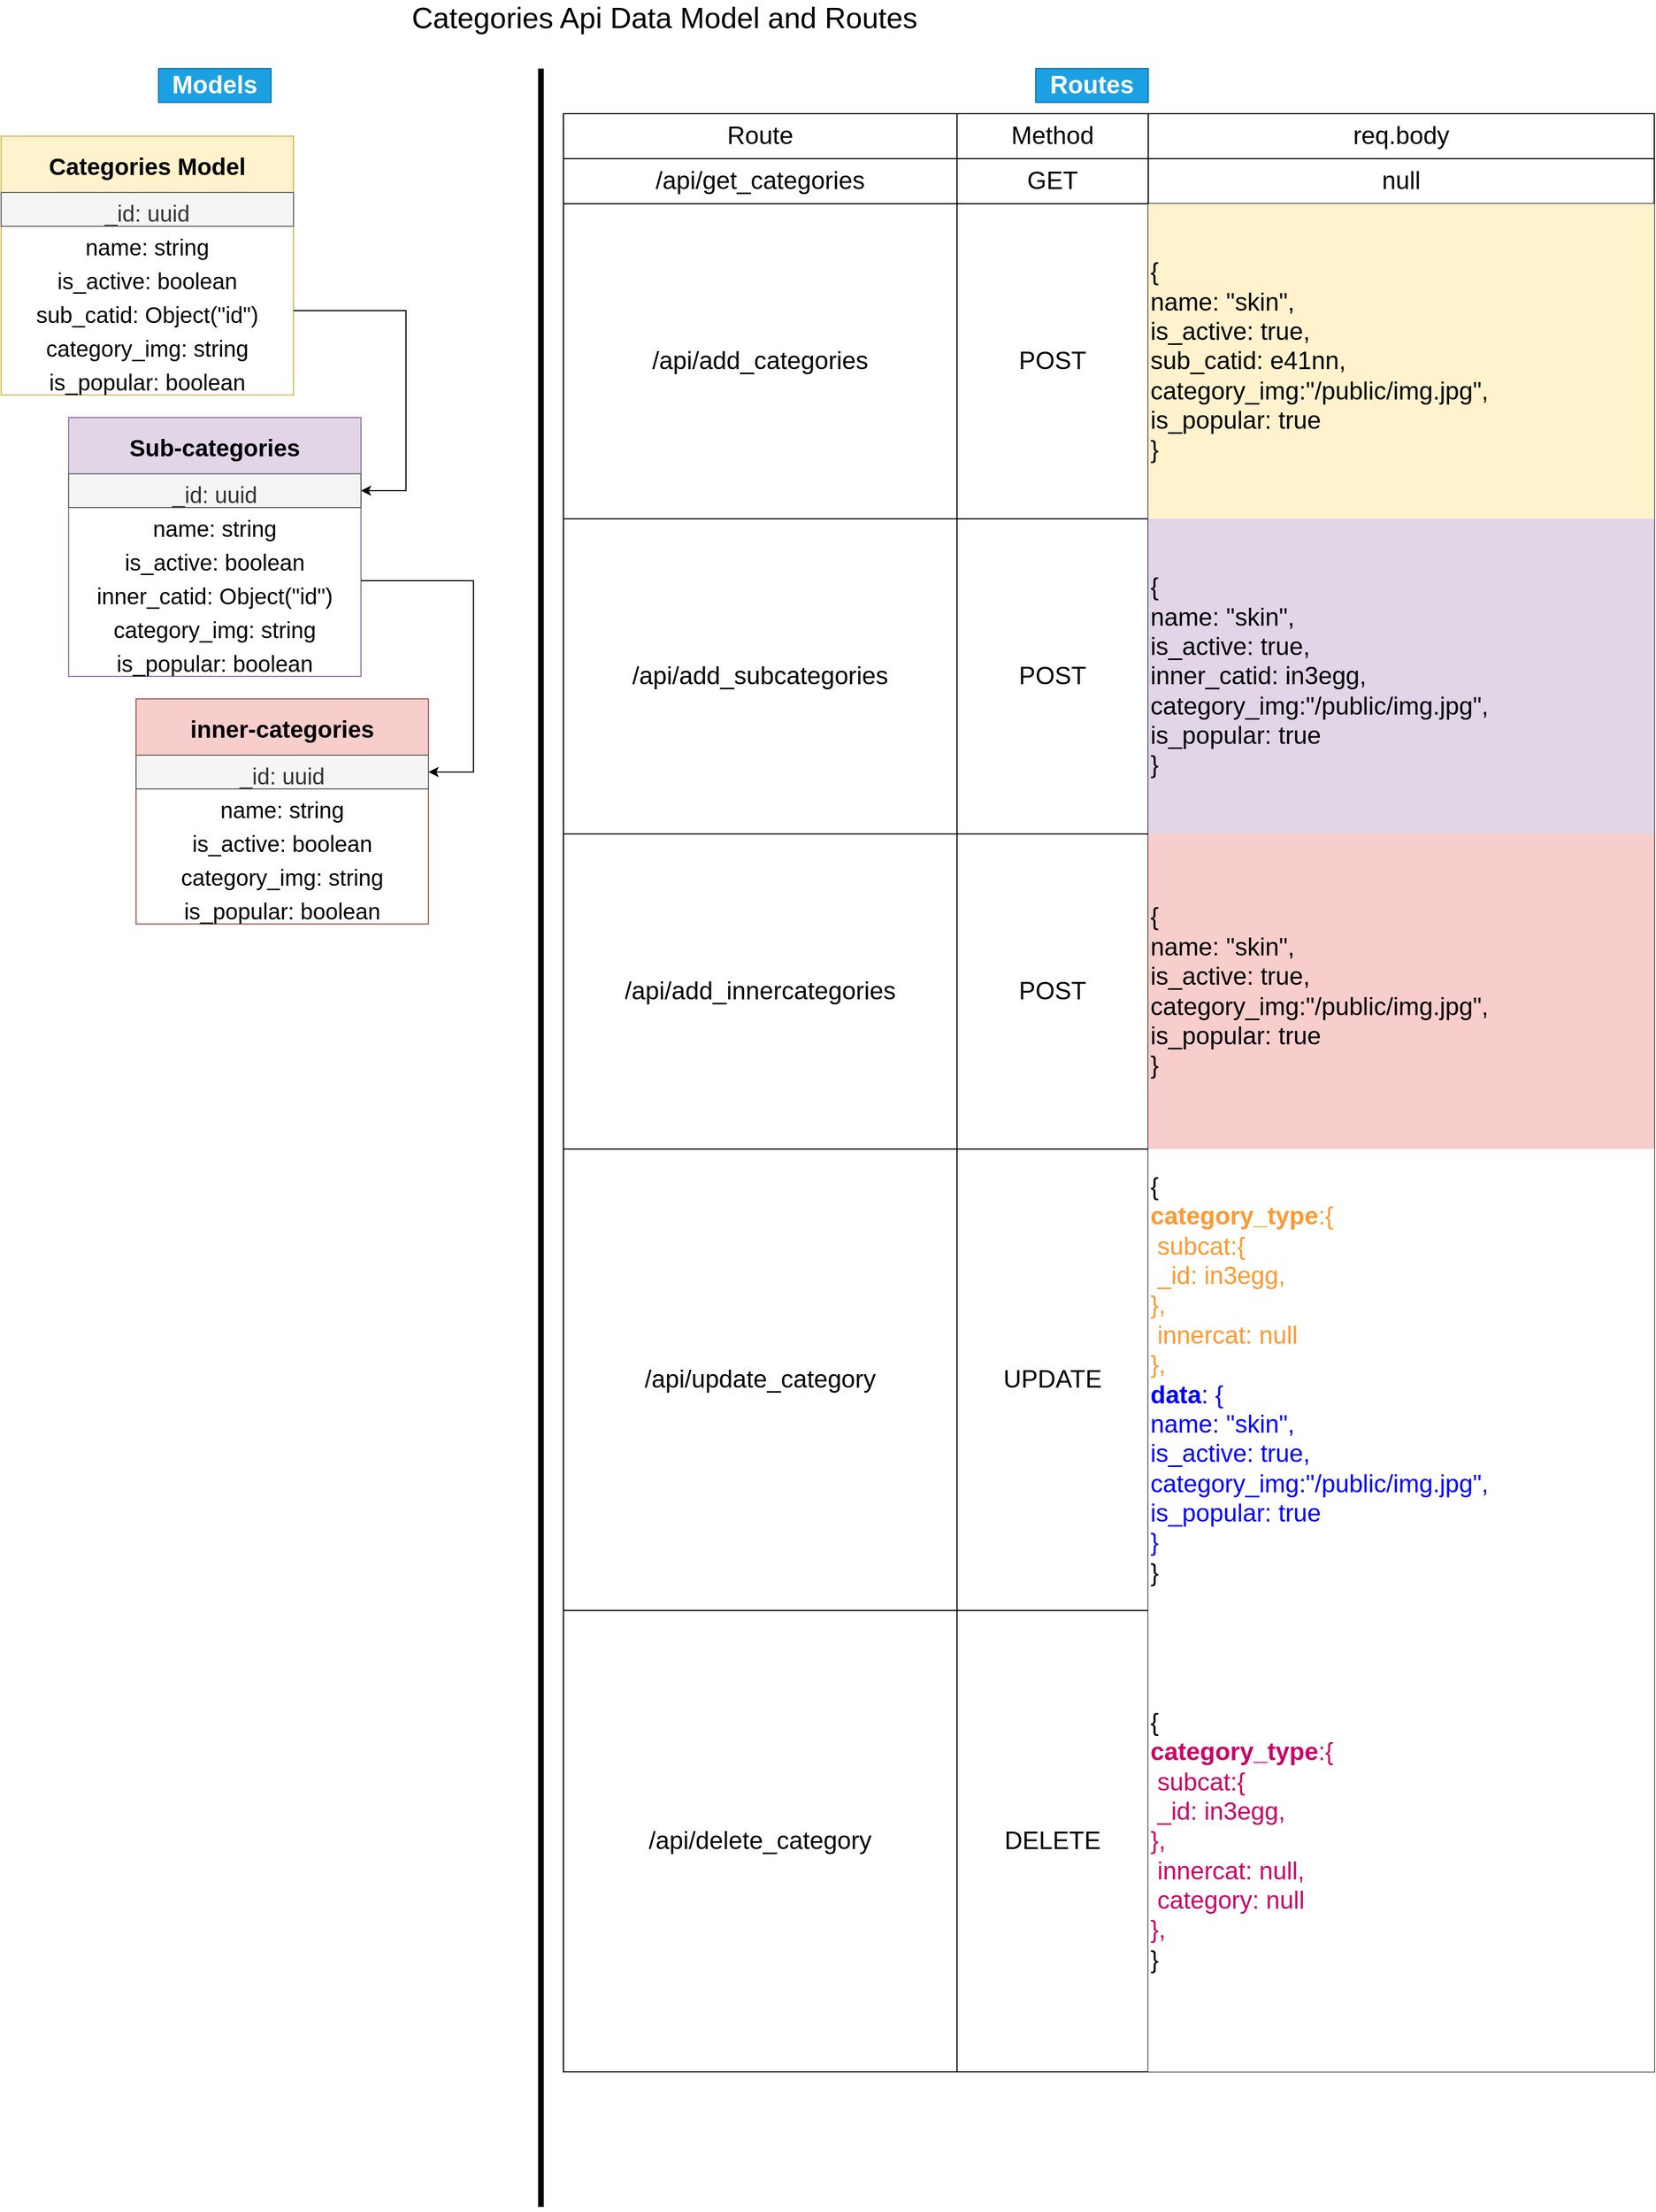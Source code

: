 <mxfile version="15.5.9" type="github" pages="2">
  <diagram id="nMirzB9oHMXokkosmaDZ" name="Page-1">
    <mxGraphModel dx="2170" dy="1163" grid="1" gridSize="10" guides="1" tooltips="1" connect="1" arrows="1" fold="1" page="1" pageScale="1" pageWidth="1169" pageHeight="827" math="0" shadow="0">
      <root>
        <mxCell id="0" />
        <mxCell id="1" parent="0" />
        <mxCell id="ycTpywoGx8G3ps9SYuBu-3" value="Categories Api Data Model and Routes" style="text;html=1;strokeColor=none;fillColor=none;align=center;verticalAlign=middle;whiteSpace=wrap;rounded=0;fontSize=26;" parent="1" vertex="1">
          <mxGeometry x="300" y="20" width="660" height="30" as="geometry" />
        </mxCell>
        <mxCell id="ycTpywoGx8G3ps9SYuBu-7" value="Categories Model" style="swimlane;fontStyle=1;childLayout=stackLayout;horizontal=1;startSize=50;horizontalStack=0;resizeParent=1;resizeParentMax=0;resizeLast=0;collapsible=1;marginBottom=0;align=center;fontSize=21;fillColor=#fff2cc;strokeColor=#d6b656;" parent="1" vertex="1">
          <mxGeometry x="40" y="140" width="260" height="230" as="geometry" />
        </mxCell>
        <mxCell id="ycTpywoGx8G3ps9SYuBu-8" value="_id: uuid" style="text;strokeColor=#666666;fillColor=#f5f5f5;spacingLeft=4;spacingRight=4;overflow=hidden;rotatable=0;points=[[0,0.5],[1,0.5]];portConstraint=eastwest;fontSize=20;align=center;fontColor=#333333;" parent="ycTpywoGx8G3ps9SYuBu-7" vertex="1">
          <mxGeometry y="50" width="260" height="30" as="geometry" />
        </mxCell>
        <mxCell id="ycTpywoGx8G3ps9SYuBu-9" value="name: string" style="text;strokeColor=none;fillColor=none;spacingLeft=4;spacingRight=4;overflow=hidden;rotatable=0;points=[[0,0.5],[1,0.5]];portConstraint=eastwest;fontSize=20;align=center;" parent="ycTpywoGx8G3ps9SYuBu-7" vertex="1">
          <mxGeometry y="80" width="260" height="30" as="geometry" />
        </mxCell>
        <mxCell id="ycTpywoGx8G3ps9SYuBu-10" value="is_active: boolean" style="text;strokeColor=none;fillColor=none;spacingLeft=4;spacingRight=4;overflow=hidden;rotatable=0;points=[[0,0.5],[1,0.5]];portConstraint=eastwest;fontSize=20;align=center;" parent="ycTpywoGx8G3ps9SYuBu-7" vertex="1">
          <mxGeometry y="110" width="260" height="30" as="geometry" />
        </mxCell>
        <mxCell id="ycTpywoGx8G3ps9SYuBu-11" value="sub_catid: Object(&quot;id&quot;)" style="text;strokeColor=none;fillColor=none;spacingLeft=4;spacingRight=4;overflow=hidden;rotatable=0;points=[[0,0.5],[1,0.5]];portConstraint=eastwest;fontSize=20;align=center;" parent="ycTpywoGx8G3ps9SYuBu-7" vertex="1">
          <mxGeometry y="140" width="260" height="30" as="geometry" />
        </mxCell>
        <mxCell id="ycTpywoGx8G3ps9SYuBu-12" value="category_img: string" style="text;strokeColor=none;fillColor=none;spacingLeft=4;spacingRight=4;overflow=hidden;rotatable=0;points=[[0,0.5],[1,0.5]];portConstraint=eastwest;fontSize=20;align=center;" parent="ycTpywoGx8G3ps9SYuBu-7" vertex="1">
          <mxGeometry y="170" width="260" height="30" as="geometry" />
        </mxCell>
        <mxCell id="ycTpywoGx8G3ps9SYuBu-13" value="is_popular: boolean" style="text;strokeColor=none;fillColor=none;spacingLeft=4;spacingRight=4;overflow=hidden;rotatable=0;points=[[0,0.5],[1,0.5]];portConstraint=eastwest;fontSize=20;align=center;" parent="ycTpywoGx8G3ps9SYuBu-7" vertex="1">
          <mxGeometry y="200" width="260" height="30" as="geometry" />
        </mxCell>
        <mxCell id="ycTpywoGx8G3ps9SYuBu-14" value="Sub-categories" style="swimlane;fontStyle=1;childLayout=stackLayout;horizontal=1;startSize=50;horizontalStack=0;resizeParent=1;resizeParentMax=0;resizeLast=0;collapsible=1;marginBottom=0;align=center;fontSize=21;fillColor=#e1d5e7;strokeColor=#9673a6;" parent="1" vertex="1">
          <mxGeometry x="100" y="390" width="260" height="230" as="geometry" />
        </mxCell>
        <mxCell id="ycTpywoGx8G3ps9SYuBu-15" value="_id: uuid" style="text;strokeColor=#666666;fillColor=#f5f5f5;spacingLeft=4;spacingRight=4;overflow=hidden;rotatable=0;points=[[0,0.5],[1,0.5]];portConstraint=eastwest;fontSize=20;align=center;fontColor=#333333;" parent="ycTpywoGx8G3ps9SYuBu-14" vertex="1">
          <mxGeometry y="50" width="260" height="30" as="geometry" />
        </mxCell>
        <mxCell id="ycTpywoGx8G3ps9SYuBu-16" value="name: string" style="text;strokeColor=none;fillColor=none;spacingLeft=4;spacingRight=4;overflow=hidden;rotatable=0;points=[[0,0.5],[1,0.5]];portConstraint=eastwest;fontSize=20;align=center;" parent="ycTpywoGx8G3ps9SYuBu-14" vertex="1">
          <mxGeometry y="80" width="260" height="30" as="geometry" />
        </mxCell>
        <mxCell id="ycTpywoGx8G3ps9SYuBu-17" value="is_active: boolean" style="text;strokeColor=none;fillColor=none;spacingLeft=4;spacingRight=4;overflow=hidden;rotatable=0;points=[[0,0.5],[1,0.5]];portConstraint=eastwest;fontSize=20;align=center;" parent="ycTpywoGx8G3ps9SYuBu-14" vertex="1">
          <mxGeometry y="110" width="260" height="30" as="geometry" />
        </mxCell>
        <mxCell id="ycTpywoGx8G3ps9SYuBu-18" value="inner_catid: Object(&quot;id&quot;)" style="text;strokeColor=none;fillColor=none;spacingLeft=4;spacingRight=4;overflow=hidden;rotatable=0;points=[[0,0.5],[1,0.5]];portConstraint=eastwest;fontSize=20;align=center;" parent="ycTpywoGx8G3ps9SYuBu-14" vertex="1">
          <mxGeometry y="140" width="260" height="30" as="geometry" />
        </mxCell>
        <mxCell id="ycTpywoGx8G3ps9SYuBu-19" value="category_img: string" style="text;strokeColor=none;fillColor=none;spacingLeft=4;spacingRight=4;overflow=hidden;rotatable=0;points=[[0,0.5],[1,0.5]];portConstraint=eastwest;fontSize=20;align=center;" parent="ycTpywoGx8G3ps9SYuBu-14" vertex="1">
          <mxGeometry y="170" width="260" height="30" as="geometry" />
        </mxCell>
        <mxCell id="ycTpywoGx8G3ps9SYuBu-20" value="is_popular: boolean" style="text;strokeColor=none;fillColor=none;spacingLeft=4;spacingRight=4;overflow=hidden;rotatable=0;points=[[0,0.5],[1,0.5]];portConstraint=eastwest;fontSize=20;align=center;" parent="ycTpywoGx8G3ps9SYuBu-14" vertex="1">
          <mxGeometry y="200" width="260" height="30" as="geometry" />
        </mxCell>
        <mxCell id="ycTpywoGx8G3ps9SYuBu-21" style="edgeStyle=orthogonalEdgeStyle;rounded=0;orthogonalLoop=1;jettySize=auto;html=1;entryX=1;entryY=0.5;entryDx=0;entryDy=0;fontSize=20;" parent="1" source="ycTpywoGx8G3ps9SYuBu-11" target="ycTpywoGx8G3ps9SYuBu-15" edge="1">
          <mxGeometry relative="1" as="geometry">
            <Array as="points">
              <mxPoint x="400" y="295" />
              <mxPoint x="400" y="455" />
            </Array>
          </mxGeometry>
        </mxCell>
        <mxCell id="ycTpywoGx8G3ps9SYuBu-22" value="inner-categories" style="swimlane;fontStyle=1;childLayout=stackLayout;horizontal=1;startSize=50;horizontalStack=0;resizeParent=1;resizeParentMax=0;resizeLast=0;collapsible=1;marginBottom=0;align=center;fontSize=21;fillColor=#f8cecc;strokeColor=#b85450;" parent="1" vertex="1">
          <mxGeometry x="160" y="640" width="260" height="200" as="geometry" />
        </mxCell>
        <mxCell id="ycTpywoGx8G3ps9SYuBu-23" value="_id: uuid" style="text;strokeColor=#666666;fillColor=#f5f5f5;spacingLeft=4;spacingRight=4;overflow=hidden;rotatable=0;points=[[0,0.5],[1,0.5]];portConstraint=eastwest;fontSize=20;align=center;fontColor=#333333;" parent="ycTpywoGx8G3ps9SYuBu-22" vertex="1">
          <mxGeometry y="50" width="260" height="30" as="geometry" />
        </mxCell>
        <mxCell id="ycTpywoGx8G3ps9SYuBu-24" value="name: string" style="text;strokeColor=none;fillColor=none;spacingLeft=4;spacingRight=4;overflow=hidden;rotatable=0;points=[[0,0.5],[1,0.5]];portConstraint=eastwest;fontSize=20;align=center;" parent="ycTpywoGx8G3ps9SYuBu-22" vertex="1">
          <mxGeometry y="80" width="260" height="30" as="geometry" />
        </mxCell>
        <mxCell id="ycTpywoGx8G3ps9SYuBu-25" value="is_active: boolean" style="text;strokeColor=none;fillColor=none;spacingLeft=4;spacingRight=4;overflow=hidden;rotatable=0;points=[[0,0.5],[1,0.5]];portConstraint=eastwest;fontSize=20;align=center;" parent="ycTpywoGx8G3ps9SYuBu-22" vertex="1">
          <mxGeometry y="110" width="260" height="30" as="geometry" />
        </mxCell>
        <mxCell id="ycTpywoGx8G3ps9SYuBu-27" value="category_img: string" style="text;strokeColor=none;fillColor=none;spacingLeft=4;spacingRight=4;overflow=hidden;rotatable=0;points=[[0,0.5],[1,0.5]];portConstraint=eastwest;fontSize=20;align=center;" parent="ycTpywoGx8G3ps9SYuBu-22" vertex="1">
          <mxGeometry y="140" width="260" height="30" as="geometry" />
        </mxCell>
        <mxCell id="ycTpywoGx8G3ps9SYuBu-28" value="is_popular: boolean" style="text;strokeColor=none;fillColor=none;spacingLeft=4;spacingRight=4;overflow=hidden;rotatable=0;points=[[0,0.5],[1,0.5]];portConstraint=eastwest;fontSize=20;align=center;" parent="ycTpywoGx8G3ps9SYuBu-22" vertex="1">
          <mxGeometry y="170" width="260" height="30" as="geometry" />
        </mxCell>
        <mxCell id="ycTpywoGx8G3ps9SYuBu-29" style="edgeStyle=orthogonalEdgeStyle;rounded=0;orthogonalLoop=1;jettySize=auto;html=1;entryX=1;entryY=0.5;entryDx=0;entryDy=0;fontSize=20;" parent="1" source="ycTpywoGx8G3ps9SYuBu-18" target="ycTpywoGx8G3ps9SYuBu-23" edge="1">
          <mxGeometry relative="1" as="geometry">
            <Array as="points">
              <mxPoint x="460" y="535" />
              <mxPoint x="460" y="705" />
            </Array>
          </mxGeometry>
        </mxCell>
        <mxCell id="ycTpywoGx8G3ps9SYuBu-30" value="" style="endArrow=none;html=1;rounded=0;fontSize=20;strokeWidth=5;" parent="1" edge="1">
          <mxGeometry width="50" height="50" relative="1" as="geometry">
            <mxPoint x="520" y="1980" as="sourcePoint" />
            <mxPoint x="520" y="80" as="targetPoint" />
          </mxGeometry>
        </mxCell>
        <mxCell id="ycTpywoGx8G3ps9SYuBu-31" value="&lt;font style=&quot;font-size: 22px&quot;&gt;&lt;b&gt;Models&lt;/b&gt;&lt;/font&gt;" style="text;html=1;strokeColor=#006EAF;fillColor=#1ba1e2;align=center;verticalAlign=middle;whiteSpace=wrap;rounded=0;fontSize=20;fontColor=#ffffff;" parent="1" vertex="1">
          <mxGeometry x="180" y="80" width="100" height="30" as="geometry" />
        </mxCell>
        <mxCell id="ycTpywoGx8G3ps9SYuBu-32" value="&lt;font style=&quot;font-size: 22px&quot;&gt;&lt;b&gt;Routes&lt;/b&gt;&lt;/font&gt;" style="text;html=1;strokeColor=#006EAF;fillColor=#1ba1e2;align=center;verticalAlign=middle;whiteSpace=wrap;rounded=0;fontSize=20;fontColor=#ffffff;" parent="1" vertex="1">
          <mxGeometry x="960" y="80" width="100" height="30" as="geometry" />
        </mxCell>
        <mxCell id="ycTpywoGx8G3ps9SYuBu-39" value="" style="shape=table;startSize=0;container=1;collapsible=0;childLayout=tableLayout;fontSize=22;align=center;" parent="1" vertex="1">
          <mxGeometry x="540" y="120" width="970" height="1740" as="geometry" />
        </mxCell>
        <mxCell id="ycTpywoGx8G3ps9SYuBu-40" value="" style="shape=partialRectangle;collapsible=0;dropTarget=0;pointerEvents=0;fillColor=none;top=0;left=0;bottom=0;right=0;points=[[0,0.5],[1,0.5]];portConstraint=eastwest;fontSize=22;align=center;" parent="ycTpywoGx8G3ps9SYuBu-39" vertex="1">
          <mxGeometry width="970" height="40" as="geometry" />
        </mxCell>
        <mxCell id="ycTpywoGx8G3ps9SYuBu-41" value="Route" style="shape=partialRectangle;html=1;whiteSpace=wrap;connectable=0;overflow=hidden;fillColor=none;top=0;left=0;bottom=0;right=0;pointerEvents=1;fontSize=22;align=center;" parent="ycTpywoGx8G3ps9SYuBu-40" vertex="1">
          <mxGeometry width="350" height="40" as="geometry">
            <mxRectangle width="350" height="40" as="alternateBounds" />
          </mxGeometry>
        </mxCell>
        <mxCell id="ycTpywoGx8G3ps9SYuBu-42" value="Method" style="shape=partialRectangle;html=1;whiteSpace=wrap;connectable=0;overflow=hidden;fillColor=none;top=0;left=0;bottom=0;right=0;pointerEvents=1;fontSize=22;align=center;" parent="ycTpywoGx8G3ps9SYuBu-40" vertex="1">
          <mxGeometry x="350" width="170" height="40" as="geometry">
            <mxRectangle width="170" height="40" as="alternateBounds" />
          </mxGeometry>
        </mxCell>
        <mxCell id="ycTpywoGx8G3ps9SYuBu-43" value="req.body" style="shape=partialRectangle;html=1;whiteSpace=wrap;connectable=0;overflow=hidden;fillColor=none;top=0;left=0;bottom=0;right=0;pointerEvents=1;fontSize=22;align=center;" parent="ycTpywoGx8G3ps9SYuBu-40" vertex="1">
          <mxGeometry x="520" width="450" height="40" as="geometry">
            <mxRectangle width="450" height="40" as="alternateBounds" />
          </mxGeometry>
        </mxCell>
        <mxCell id="ycTpywoGx8G3ps9SYuBu-44" value="" style="shape=partialRectangle;collapsible=0;dropTarget=0;pointerEvents=0;fillColor=none;top=0;left=0;bottom=0;right=0;points=[[0,0.5],[1,0.5]];portConstraint=eastwest;fontSize=22;align=center;" parent="ycTpywoGx8G3ps9SYuBu-39" vertex="1">
          <mxGeometry y="40" width="970" height="40" as="geometry" />
        </mxCell>
        <mxCell id="ycTpywoGx8G3ps9SYuBu-45" value="/api/get_categories" style="shape=partialRectangle;html=1;whiteSpace=wrap;connectable=0;overflow=hidden;fillColor=none;top=0;left=0;bottom=0;right=0;pointerEvents=1;fontSize=22;align=center;" parent="ycTpywoGx8G3ps9SYuBu-44" vertex="1">
          <mxGeometry width="350" height="40" as="geometry">
            <mxRectangle width="350" height="40" as="alternateBounds" />
          </mxGeometry>
        </mxCell>
        <mxCell id="ycTpywoGx8G3ps9SYuBu-46" value="GET" style="shape=partialRectangle;html=1;whiteSpace=wrap;connectable=0;overflow=hidden;fillColor=none;top=0;left=0;bottom=0;right=0;pointerEvents=1;fontSize=22;align=center;" parent="ycTpywoGx8G3ps9SYuBu-44" vertex="1">
          <mxGeometry x="350" width="170" height="40" as="geometry">
            <mxRectangle width="170" height="40" as="alternateBounds" />
          </mxGeometry>
        </mxCell>
        <mxCell id="ycTpywoGx8G3ps9SYuBu-47" value="null" style="shape=partialRectangle;html=1;whiteSpace=wrap;connectable=0;overflow=hidden;fillColor=none;top=0;left=0;bottom=0;right=0;pointerEvents=1;fontSize=22;align=center;" parent="ycTpywoGx8G3ps9SYuBu-44" vertex="1">
          <mxGeometry x="520" width="450" height="40" as="geometry">
            <mxRectangle width="450" height="40" as="alternateBounds" />
          </mxGeometry>
        </mxCell>
        <mxCell id="ycTpywoGx8G3ps9SYuBu-48" value="" style="shape=partialRectangle;collapsible=0;dropTarget=0;pointerEvents=0;fillColor=none;top=0;left=0;bottom=0;right=0;points=[[0,0.5],[1,0.5]];portConstraint=eastwest;fontSize=22;align=center;" parent="ycTpywoGx8G3ps9SYuBu-39" vertex="1">
          <mxGeometry y="80" width="970" height="280" as="geometry" />
        </mxCell>
        <mxCell id="ycTpywoGx8G3ps9SYuBu-49" value="/api/add_categories" style="shape=partialRectangle;html=1;whiteSpace=wrap;connectable=0;overflow=hidden;fillColor=none;top=0;left=0;bottom=0;right=0;pointerEvents=1;fontSize=22;align=center;" parent="ycTpywoGx8G3ps9SYuBu-48" vertex="1">
          <mxGeometry width="350" height="280" as="geometry">
            <mxRectangle width="350" height="280" as="alternateBounds" />
          </mxGeometry>
        </mxCell>
        <mxCell id="ycTpywoGx8G3ps9SYuBu-50" value="POST" style="shape=partialRectangle;html=1;whiteSpace=wrap;connectable=0;overflow=hidden;fillColor=none;top=0;left=0;bottom=0;right=0;pointerEvents=1;fontSize=22;align=center;" parent="ycTpywoGx8G3ps9SYuBu-48" vertex="1">
          <mxGeometry x="350" width="170" height="280" as="geometry">
            <mxRectangle width="170" height="280" as="alternateBounds" />
          </mxGeometry>
        </mxCell>
        <mxCell id="ycTpywoGx8G3ps9SYuBu-51" value="{&lt;br&gt;name: &quot;skin&quot;,&lt;br&gt;is_active: true,&lt;br&gt;sub_catid: e41nn,&lt;br&gt;category_img:&quot;/public/img.jpg&quot;,&lt;br&gt;is_popular: true&lt;br&gt;}" style="shape=partialRectangle;html=1;whiteSpace=wrap;connectable=0;overflow=hidden;fillColor=#fff2cc;top=0;left=0;bottom=0;right=0;pointerEvents=1;fontSize=22;align=left;strokeColor=#d6b656;" parent="ycTpywoGx8G3ps9SYuBu-48" vertex="1">
          <mxGeometry x="520" width="450" height="280" as="geometry">
            <mxRectangle width="450" height="280" as="alternateBounds" />
          </mxGeometry>
        </mxCell>
        <mxCell id="ycTpywoGx8G3ps9SYuBu-52" value="" style="shape=partialRectangle;collapsible=0;dropTarget=0;pointerEvents=0;fillColor=none;top=0;left=0;bottom=0;right=0;points=[[0,0.5],[1,0.5]];portConstraint=eastwest;fontSize=22;align=center;" parent="ycTpywoGx8G3ps9SYuBu-39" vertex="1">
          <mxGeometry y="360" width="970" height="280" as="geometry" />
        </mxCell>
        <mxCell id="ycTpywoGx8G3ps9SYuBu-53" value="/api/add_subcategories" style="shape=partialRectangle;html=1;whiteSpace=wrap;connectable=0;overflow=hidden;fillColor=none;top=0;left=0;bottom=0;right=0;pointerEvents=1;fontSize=22;align=center;" parent="ycTpywoGx8G3ps9SYuBu-52" vertex="1">
          <mxGeometry width="350" height="280" as="geometry">
            <mxRectangle width="350" height="280" as="alternateBounds" />
          </mxGeometry>
        </mxCell>
        <mxCell id="ycTpywoGx8G3ps9SYuBu-54" value="POST" style="shape=partialRectangle;html=1;whiteSpace=wrap;connectable=0;overflow=hidden;fillColor=none;top=0;left=0;bottom=0;right=0;pointerEvents=1;fontSize=22;align=center;" parent="ycTpywoGx8G3ps9SYuBu-52" vertex="1">
          <mxGeometry x="350" width="170" height="280" as="geometry">
            <mxRectangle width="170" height="280" as="alternateBounds" />
          </mxGeometry>
        </mxCell>
        <mxCell id="ycTpywoGx8G3ps9SYuBu-55" value="{&lt;br&gt;name: &quot;skin&quot;,&lt;br&gt;is_active: true,&lt;br&gt;inner_catid: in3egg,&lt;br&gt;category_img:&quot;/public/img.jpg&quot;,&lt;br&gt;is_popular: true&lt;br&gt;}" style="shape=partialRectangle;html=1;whiteSpace=wrap;connectable=0;overflow=hidden;fillColor=#e1d5e7;top=0;left=0;bottom=0;right=0;pointerEvents=1;fontSize=22;align=left;strokeColor=#9673a6;" parent="ycTpywoGx8G3ps9SYuBu-52" vertex="1">
          <mxGeometry x="520" width="450" height="280" as="geometry">
            <mxRectangle width="450" height="280" as="alternateBounds" />
          </mxGeometry>
        </mxCell>
        <mxCell id="ycTpywoGx8G3ps9SYuBu-56" value="" style="shape=partialRectangle;collapsible=0;dropTarget=0;pointerEvents=0;fillColor=none;top=0;left=0;bottom=0;right=0;points=[[0,0.5],[1,0.5]];portConstraint=eastwest;fontSize=22;align=center;" parent="ycTpywoGx8G3ps9SYuBu-39" vertex="1">
          <mxGeometry y="640" width="970" height="280" as="geometry" />
        </mxCell>
        <mxCell id="ycTpywoGx8G3ps9SYuBu-57" value="/api/add_innercategories" style="shape=partialRectangle;html=1;whiteSpace=wrap;connectable=0;overflow=hidden;fillColor=none;top=0;left=0;bottom=0;right=0;pointerEvents=1;fontSize=22;align=center;" parent="ycTpywoGx8G3ps9SYuBu-56" vertex="1">
          <mxGeometry width="350" height="280" as="geometry">
            <mxRectangle width="350" height="280" as="alternateBounds" />
          </mxGeometry>
        </mxCell>
        <mxCell id="ycTpywoGx8G3ps9SYuBu-58" value="POST" style="shape=partialRectangle;html=1;whiteSpace=wrap;connectable=0;overflow=hidden;fillColor=none;top=0;left=0;bottom=0;right=0;pointerEvents=1;fontSize=22;align=center;" parent="ycTpywoGx8G3ps9SYuBu-56" vertex="1">
          <mxGeometry x="350" width="170" height="280" as="geometry">
            <mxRectangle width="170" height="280" as="alternateBounds" />
          </mxGeometry>
        </mxCell>
        <mxCell id="ycTpywoGx8G3ps9SYuBu-59" value="{&lt;br&gt;name: &quot;skin&quot;,&lt;br&gt;is_active: true,&lt;br&gt;category_img:&quot;/public/img.jpg&quot;,&lt;br&gt;is_popular: true&lt;br&gt;}" style="shape=partialRectangle;html=1;whiteSpace=wrap;connectable=0;overflow=hidden;fillColor=#f8cecc;top=0;left=0;bottom=0;right=0;pointerEvents=1;fontSize=22;align=left;strokeColor=#b85450;" parent="ycTpywoGx8G3ps9SYuBu-56" vertex="1">
          <mxGeometry x="520" width="450" height="280" as="geometry">
            <mxRectangle width="450" height="280" as="alternateBounds" />
          </mxGeometry>
        </mxCell>
        <mxCell id="ycTpywoGx8G3ps9SYuBu-81" value="" style="shape=partialRectangle;collapsible=0;dropTarget=0;pointerEvents=0;fillColor=none;top=0;left=0;bottom=0;right=0;points=[[0,0.5],[1,0.5]];portConstraint=eastwest;fontSize=22;align=center;" parent="ycTpywoGx8G3ps9SYuBu-39" vertex="1">
          <mxGeometry y="920" width="970" height="410" as="geometry" />
        </mxCell>
        <mxCell id="ycTpywoGx8G3ps9SYuBu-82" value="/api/update_category" style="shape=partialRectangle;html=1;whiteSpace=wrap;connectable=0;overflow=hidden;fillColor=none;top=0;left=0;bottom=0;right=0;pointerEvents=1;fontSize=22;align=center;" parent="ycTpywoGx8G3ps9SYuBu-81" vertex="1">
          <mxGeometry width="350" height="410" as="geometry">
            <mxRectangle width="350" height="410" as="alternateBounds" />
          </mxGeometry>
        </mxCell>
        <mxCell id="ycTpywoGx8G3ps9SYuBu-83" value="UPDATE" style="shape=partialRectangle;html=1;whiteSpace=wrap;connectable=0;overflow=hidden;fillColor=none;top=0;left=0;bottom=0;right=0;pointerEvents=1;fontSize=22;align=center;" parent="ycTpywoGx8G3ps9SYuBu-81" vertex="1">
          <mxGeometry x="350" width="170" height="410" as="geometry">
            <mxRectangle width="170" height="410" as="alternateBounds" />
          </mxGeometry>
        </mxCell>
        <mxCell id="ycTpywoGx8G3ps9SYuBu-84" value="{&lt;br&gt;&lt;font color=&quot;#ff9933&quot;&gt;&lt;b&gt;category_type&lt;/b&gt;:{&lt;br&gt;&lt;span style=&quot;white-space: pre&quot;&gt; &lt;/span&gt;subcat:{&lt;br&gt;&lt;span style=&quot;white-space: pre&quot;&gt; &lt;/span&gt;_id: in3egg,&lt;br&gt;},&lt;br&gt;&lt;span style=&quot;white-space: pre&quot;&gt; &lt;/span&gt;innercat: null&lt;br&gt;},&lt;/font&gt;&lt;br&gt;&lt;font color=&quot;#0000ff&quot;&gt;&lt;b&gt;data&lt;/b&gt;: {&lt;br&gt;name: &quot;skin&quot;,&lt;br&gt;is_active: true,&lt;br&gt;category_img:&quot;/public/img.jpg&quot;,&lt;br&gt;is_popular: true&lt;br&gt;}&lt;/font&gt;&lt;br&gt;}" style="shape=partialRectangle;html=1;whiteSpace=wrap;connectable=0;overflow=hidden;top=0;left=0;bottom=0;right=0;pointerEvents=1;fontSize=22;align=left;" parent="ycTpywoGx8G3ps9SYuBu-81" vertex="1">
          <mxGeometry x="520" width="450" height="410" as="geometry">
            <mxRectangle width="450" height="410" as="alternateBounds" />
          </mxGeometry>
        </mxCell>
        <mxCell id="ycTpywoGx8G3ps9SYuBu-89" value="" style="shape=partialRectangle;collapsible=0;dropTarget=0;pointerEvents=0;fillColor=none;top=0;left=0;bottom=0;right=0;points=[[0,0.5],[1,0.5]];portConstraint=eastwest;fontSize=22;align=center;" parent="ycTpywoGx8G3ps9SYuBu-39" vertex="1">
          <mxGeometry y="1330" width="970" height="410" as="geometry" />
        </mxCell>
        <mxCell id="ycTpywoGx8G3ps9SYuBu-90" value="/api/delete_category" style="shape=partialRectangle;html=1;whiteSpace=wrap;connectable=0;overflow=hidden;fillColor=none;top=0;left=0;bottom=0;right=0;pointerEvents=1;fontSize=22;align=center;" parent="ycTpywoGx8G3ps9SYuBu-89" vertex="1">
          <mxGeometry width="350" height="410" as="geometry">
            <mxRectangle width="350" height="410" as="alternateBounds" />
          </mxGeometry>
        </mxCell>
        <mxCell id="ycTpywoGx8G3ps9SYuBu-91" value="DELETE" style="shape=partialRectangle;html=1;whiteSpace=wrap;connectable=0;overflow=hidden;fillColor=none;top=0;left=0;bottom=0;right=0;pointerEvents=1;fontSize=22;align=center;" parent="ycTpywoGx8G3ps9SYuBu-89" vertex="1">
          <mxGeometry x="350" width="170" height="410" as="geometry">
            <mxRectangle width="170" height="410" as="alternateBounds" />
          </mxGeometry>
        </mxCell>
        <mxCell id="ycTpywoGx8G3ps9SYuBu-92" value="{&lt;br&gt;&lt;font color=&quot;#cc0066&quot;&gt;&lt;b&gt;category_type&lt;/b&gt;:{&lt;br&gt;&lt;span style=&quot;white-space: pre&quot;&gt; &lt;/span&gt;subcat:{&lt;br&gt;&lt;span style=&quot;white-space: pre&quot;&gt; &lt;/span&gt;_id: in3egg,&lt;br&gt;},&lt;br&gt;&lt;span style=&quot;white-space: pre&quot;&gt; &lt;/span&gt;innercat: null,&lt;br&gt;&lt;span style=&quot;white-space: pre&quot;&gt; &lt;/span&gt;category: null&lt;br&gt;},&lt;/font&gt;&lt;br&gt;}" style="shape=partialRectangle;html=1;whiteSpace=wrap;connectable=0;overflow=hidden;top=0;left=0;bottom=0;right=0;pointerEvents=1;fontSize=22;align=left;" parent="ycTpywoGx8G3ps9SYuBu-89" vertex="1">
          <mxGeometry x="520" width="450" height="410" as="geometry">
            <mxRectangle width="450" height="410" as="alternateBounds" />
          </mxGeometry>
        </mxCell>
      </root>
    </mxGraphModel>
  </diagram>
  <diagram id="FdXzAaVHqG2QCa3aPfOD" name="Page-2">
    <mxGraphModel dx="1240" dy="1764" grid="1" gridSize="10" guides="1" tooltips="1" connect="1" arrows="1" fold="1" page="1" pageScale="1" pageWidth="850" pageHeight="1100" math="0" shadow="0">
      <root>
        <mxCell id="WOGHXfbG-q2YQeIQN2R2-0" />
        <mxCell id="WOGHXfbG-q2YQeIQN2R2-1" parent="WOGHXfbG-q2YQeIQN2R2-0" />
        <mxCell id="Uxi8CyVx2jCXeK7EGAtT-4" value="Model" style="text;html=1;align=center;verticalAlign=middle;resizable=0;points=[];autosize=1;strokeColor=none;fillColor=none;" vertex="1" parent="WOGHXfbG-q2YQeIQN2R2-1">
          <mxGeometry x="110" y="20" width="50" height="20" as="geometry" />
        </mxCell>
        <mxCell id="Uxi8CyVx2jCXeK7EGAtT-8" value="product" style="swimlane;fontStyle=0;childLayout=stackLayout;horizontal=1;startSize=26;fillColor=none;horizontalStack=0;resizeParent=1;resizeParentMax=0;resizeLast=0;collapsible=1;marginBottom=0;" vertex="1" parent="WOGHXfbG-q2YQeIQN2R2-1">
          <mxGeometry x="50" y="60" width="140" height="230" as="geometry" />
        </mxCell>
        <mxCell id="Uxi8CyVx2jCXeK7EGAtT-9" value="id: uuid" style="text;strokeColor=none;fillColor=none;align=left;verticalAlign=top;spacingLeft=4;spacingRight=4;overflow=hidden;rotatable=0;points=[[0,0.5],[1,0.5]];portConstraint=eastwest;" vertex="1" parent="Uxi8CyVx2jCXeK7EGAtT-8">
          <mxGeometry y="26" width="140" height="26" as="geometry" />
        </mxCell>
        <mxCell id="Uxi8CyVx2jCXeK7EGAtT-10" value="title: string" style="text;strokeColor=none;fillColor=none;align=left;verticalAlign=top;spacingLeft=4;spacingRight=4;overflow=hidden;rotatable=0;points=[[0,0.5],[1,0.5]];portConstraint=eastwest;" vertex="1" parent="Uxi8CyVx2jCXeK7EGAtT-8">
          <mxGeometry y="52" width="140" height="26" as="geometry" />
        </mxCell>
        <mxCell id="Uxi8CyVx2jCXeK7EGAtT-11" value="Desc:  {&#xa;    shortDesc: string&#xa;    longDesc:string&#xa;}&#xa;Price: integer&#xa;image: string&#xa;discount: int&#xa;catId: ref catid&#xa;subCatId: ref subCatId&#xa;innerCatId: ref sub catId&#xa;" style="text;strokeColor=none;fillColor=none;align=left;verticalAlign=top;spacingLeft=4;spacingRight=4;overflow=hidden;rotatable=0;points=[[0,0.5],[1,0.5]];portConstraint=eastwest;" vertex="1" parent="Uxi8CyVx2jCXeK7EGAtT-8">
          <mxGeometry y="78" width="140" height="152" as="geometry" />
        </mxCell>
        <mxCell id="rp7BJHR0nhOkzU_uBhzH-0" value="" style="endArrow=classic;html=1;rounded=0;exitX=1;exitY=0.5;exitDx=0;exitDy=0;" edge="1" parent="WOGHXfbG-q2YQeIQN2R2-1" source="Uxi8CyVx2jCXeK7EGAtT-10">
          <mxGeometry width="50" height="50" relative="1" as="geometry">
            <mxPoint x="450" y="280" as="sourcePoint" />
            <mxPoint x="280" y="125.0" as="targetPoint" />
          </mxGeometry>
        </mxCell>
        <mxCell id="rp7BJHR0nhOkzU_uBhzH-3" value="Route" style="text;html=1;align=center;verticalAlign=middle;resizable=0;points=[];autosize=1;strokeColor=none;fillColor=none;" vertex="1" parent="WOGHXfbG-q2YQeIQN2R2-1">
          <mxGeometry x="295" y="-140" width="50" height="20" as="geometry" />
        </mxCell>
        <mxCell id="rp7BJHR0nhOkzU_uBhzH-5" value="" style="shape=table;startSize=0;container=1;collapsible=0;childLayout=tableLayout;" vertex="1" parent="WOGHXfbG-q2YQeIQN2R2-1">
          <mxGeometry x="280" y="-20" width="570" height="290" as="geometry" />
        </mxCell>
        <mxCell id="rp7BJHR0nhOkzU_uBhzH-6" value="" style="shape=partialRectangle;collapsible=0;dropTarget=0;pointerEvents=0;fillColor=none;top=0;left=0;bottom=0;right=0;points=[[0,0.5],[1,0.5]];portConstraint=eastwest;" vertex="1" parent="rp7BJHR0nhOkzU_uBhzH-5">
          <mxGeometry width="570" height="96" as="geometry" />
        </mxCell>
        <mxCell id="rp7BJHR0nhOkzU_uBhzH-7" value="All Products" style="shape=partialRectangle;html=1;whiteSpace=wrap;connectable=0;overflow=hidden;fillColor=none;top=0;left=0;bottom=0;right=0;pointerEvents=1;" vertex="1" parent="rp7BJHR0nhOkzU_uBhzH-6">
          <mxGeometry width="140" height="96" as="geometry">
            <mxRectangle width="140" height="96" as="alternateBounds" />
          </mxGeometry>
        </mxCell>
        <mxCell id="rp7BJHR0nhOkzU_uBhzH-8" value="/api/products/all_product" style="shape=partialRectangle;html=1;whiteSpace=wrap;connectable=0;overflow=hidden;fillColor=none;top=0;left=0;bottom=0;right=0;pointerEvents=1;" vertex="1" parent="rp7BJHR0nhOkzU_uBhzH-6">
          <mxGeometry x="140" width="240" height="96" as="geometry">
            <mxRectangle width="240" height="96" as="alternateBounds" />
          </mxGeometry>
        </mxCell>
        <mxCell id="rp7BJHR0nhOkzU_uBhzH-9" value="" style="shape=partialRectangle;html=1;whiteSpace=wrap;connectable=0;overflow=hidden;fillColor=none;top=0;left=0;bottom=0;right=0;pointerEvents=1;" vertex="1" parent="rp7BJHR0nhOkzU_uBhzH-6">
          <mxGeometry x="380" width="190" height="96" as="geometry">
            <mxRectangle width="190" height="96" as="alternateBounds" />
          </mxGeometry>
        </mxCell>
        <mxCell id="rp7BJHR0nhOkzU_uBhzH-10" value="" style="shape=partialRectangle;collapsible=0;dropTarget=0;pointerEvents=0;fillColor=none;top=0;left=0;bottom=0;right=0;points=[[0,0.5],[1,0.5]];portConstraint=eastwest;" vertex="1" parent="rp7BJHR0nhOkzU_uBhzH-5">
          <mxGeometry y="96" width="570" height="98" as="geometry" />
        </mxCell>
        <mxCell id="rp7BJHR0nhOkzU_uBhzH-11" value="single product&lt;br&gt;(GET)" style="shape=partialRectangle;html=1;whiteSpace=wrap;connectable=0;overflow=hidden;fillColor=none;top=0;left=0;bottom=0;right=0;pointerEvents=1;" vertex="1" parent="rp7BJHR0nhOkzU_uBhzH-10">
          <mxGeometry width="140" height="98" as="geometry">
            <mxRectangle width="140" height="98" as="alternateBounds" />
          </mxGeometry>
        </mxCell>
        <mxCell id="rp7BJHR0nhOkzU_uBhzH-12" value="/api/product/:id" style="shape=partialRectangle;html=1;whiteSpace=wrap;connectable=0;overflow=hidden;fillColor=none;top=0;left=0;bottom=0;right=0;pointerEvents=1;" vertex="1" parent="rp7BJHR0nhOkzU_uBhzH-10">
          <mxGeometry x="140" width="240" height="98" as="geometry">
            <mxRectangle width="240" height="98" as="alternateBounds" />
          </mxGeometry>
        </mxCell>
        <mxCell id="rp7BJHR0nhOkzU_uBhzH-13" value="" style="shape=partialRectangle;html=1;whiteSpace=wrap;connectable=0;overflow=hidden;fillColor=none;top=0;left=0;bottom=0;right=0;pointerEvents=1;" vertex="1" parent="rp7BJHR0nhOkzU_uBhzH-10">
          <mxGeometry x="380" width="190" height="98" as="geometry">
            <mxRectangle width="190" height="98" as="alternateBounds" />
          </mxGeometry>
        </mxCell>
        <mxCell id="rp7BJHR0nhOkzU_uBhzH-14" value="" style="shape=partialRectangle;collapsible=0;dropTarget=0;pointerEvents=0;fillColor=none;top=0;left=0;bottom=0;right=0;points=[[0,0.5],[1,0.5]];portConstraint=eastwest;" vertex="1" parent="rp7BJHR0nhOkzU_uBhzH-5">
          <mxGeometry y="194" width="570" height="96" as="geometry" />
        </mxCell>
        <mxCell id="rp7BJHR0nhOkzU_uBhzH-15" value="single product add&lt;br&gt;(post)" style="shape=partialRectangle;html=1;whiteSpace=wrap;connectable=0;overflow=hidden;fillColor=none;top=0;left=0;bottom=0;right=0;pointerEvents=1;" vertex="1" parent="rp7BJHR0nhOkzU_uBhzH-14">
          <mxGeometry width="140" height="96" as="geometry">
            <mxRectangle width="140" height="96" as="alternateBounds" />
          </mxGeometry>
        </mxCell>
        <mxCell id="rp7BJHR0nhOkzU_uBhzH-16" value="/api/product/add_product" style="shape=partialRectangle;html=1;whiteSpace=wrap;connectable=0;overflow=hidden;fillColor=none;top=0;left=0;bottom=0;right=0;pointerEvents=1;" vertex="1" parent="rp7BJHR0nhOkzU_uBhzH-14">
          <mxGeometry x="140" width="240" height="96" as="geometry">
            <mxRectangle width="240" height="96" as="alternateBounds" />
          </mxGeometry>
        </mxCell>
        <mxCell id="rp7BJHR0nhOkzU_uBhzH-17" value="" style="shape=partialRectangle;html=1;whiteSpace=wrap;connectable=0;overflow=hidden;fillColor=none;top=0;left=0;bottom=0;right=0;pointerEvents=1;" vertex="1" parent="rp7BJHR0nhOkzU_uBhzH-14">
          <mxGeometry x="380" width="190" height="96" as="geometry">
            <mxRectangle width="190" height="96" as="alternateBounds" />
          </mxGeometry>
        </mxCell>
        <mxCell id="UsPgyho9Jpw1591Ka9Ye-0" value="" style="shape=table;startSize=0;container=1;collapsible=0;childLayout=tableLayout;" vertex="1" parent="WOGHXfbG-q2YQeIQN2R2-1">
          <mxGeometry x="280" y="270" width="570" height="154" as="geometry" />
        </mxCell>
        <mxCell id="UsPgyho9Jpw1591Ka9Ye-1" value="" style="shape=partialRectangle;collapsible=0;dropTarget=0;pointerEvents=0;fillColor=none;top=0;left=0;bottom=0;right=0;points=[[0,0.5],[1,0.5]];portConstraint=eastwest;" vertex="1" parent="UsPgyho9Jpw1591Ka9Ye-0">
          <mxGeometry width="570" height="76" as="geometry" />
        </mxCell>
        <mxCell id="UsPgyho9Jpw1591Ka9Ye-2" value="single Product delete" style="shape=partialRectangle;html=1;whiteSpace=wrap;connectable=0;overflow=hidden;fillColor=none;top=0;left=0;bottom=0;right=0;pointerEvents=1;" vertex="1" parent="UsPgyho9Jpw1591Ka9Ye-1">
          <mxGeometry width="140" height="76" as="geometry">
            <mxRectangle width="140" height="76" as="alternateBounds" />
          </mxGeometry>
        </mxCell>
        <mxCell id="UsPgyho9Jpw1591Ka9Ye-3" value="/api/products/delete_product/:id" style="shape=partialRectangle;html=1;whiteSpace=wrap;connectable=0;overflow=hidden;fillColor=none;top=0;left=0;bottom=0;right=0;pointerEvents=1;" vertex="1" parent="UsPgyho9Jpw1591Ka9Ye-1">
          <mxGeometry x="140" width="240" height="76" as="geometry">
            <mxRectangle width="240" height="76" as="alternateBounds" />
          </mxGeometry>
        </mxCell>
        <mxCell id="UsPgyho9Jpw1591Ka9Ye-4" value="" style="shape=partialRectangle;html=1;whiteSpace=wrap;connectable=0;overflow=hidden;fillColor=none;top=0;left=0;bottom=0;right=0;pointerEvents=1;" vertex="1" parent="UsPgyho9Jpw1591Ka9Ye-1">
          <mxGeometry x="380" width="190" height="76" as="geometry">
            <mxRectangle width="190" height="76" as="alternateBounds" />
          </mxGeometry>
        </mxCell>
        <mxCell id="UsPgyho9Jpw1591Ka9Ye-5" value="" style="shape=partialRectangle;collapsible=0;dropTarget=0;pointerEvents=0;fillColor=none;top=0;left=0;bottom=0;right=0;points=[[0,0.5],[1,0.5]];portConstraint=eastwest;" vertex="1" parent="UsPgyho9Jpw1591Ka9Ye-0">
          <mxGeometry y="76" width="570" height="78" as="geometry" />
        </mxCell>
        <mxCell id="UsPgyho9Jpw1591Ka9Ye-6" value="single product&lt;br&gt;(POST)" style="shape=partialRectangle;html=1;whiteSpace=wrap;connectable=0;overflow=hidden;fillColor=none;top=0;left=0;bottom=0;right=0;pointerEvents=1;" vertex="1" parent="UsPgyho9Jpw1591Ka9Ye-5">
          <mxGeometry width="140" height="78" as="geometry">
            <mxRectangle width="140" height="78" as="alternateBounds" />
          </mxGeometry>
        </mxCell>
        <mxCell id="UsPgyho9Jpw1591Ka9Ye-7" value="/api/product/edit_product/:id" style="shape=partialRectangle;html=1;whiteSpace=wrap;connectable=0;overflow=hidden;fillColor=none;top=0;left=0;bottom=0;right=0;pointerEvents=1;" vertex="1" parent="UsPgyho9Jpw1591Ka9Ye-5">
          <mxGeometry x="140" width="240" height="78" as="geometry">
            <mxRectangle width="240" height="78" as="alternateBounds" />
          </mxGeometry>
        </mxCell>
        <mxCell id="UsPgyho9Jpw1591Ka9Ye-8" value="" style="shape=partialRectangle;html=1;whiteSpace=wrap;connectable=0;overflow=hidden;fillColor=none;top=0;left=0;bottom=0;right=0;pointerEvents=1;" vertex="1" parent="UsPgyho9Jpw1591Ka9Ye-5">
          <mxGeometry x="380" width="190" height="78" as="geometry">
            <mxRectangle width="190" height="78" as="alternateBounds" />
          </mxGeometry>
        </mxCell>
      </root>
    </mxGraphModel>
  </diagram>
</mxfile>
